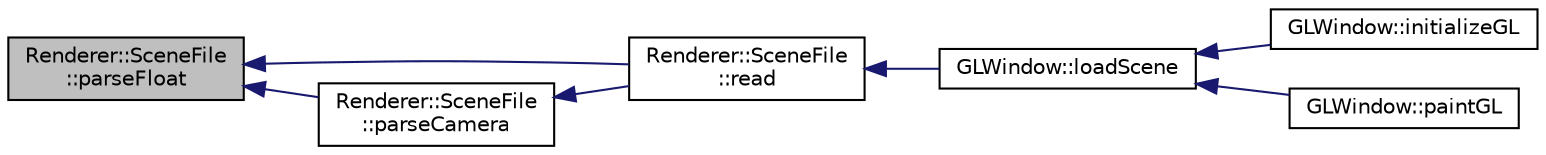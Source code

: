 digraph "Renderer::SceneFile::parseFloat"
{
  edge [fontname="Helvetica",fontsize="10",labelfontname="Helvetica",labelfontsize="10"];
  node [fontname="Helvetica",fontsize="10",shape=record];
  rankdir="LR";
  Node1 [label="Renderer::SceneFile\l::parseFloat",height=0.2,width=0.4,color="black", fillcolor="grey75", style="filled", fontcolor="black"];
  Node1 -> Node2 [dir="back",color="midnightblue",fontsize="10",style="solid",fontname="Helvetica"];
  Node2 [label="Renderer::SceneFile\l::read",height=0.2,width=0.4,color="black", fillcolor="white", style="filled",URL="$class_renderer_1_1_scene_file.html#a615a08298e12eec3794cd80ba687c127",tooltip="reads the system path stored in m_sceneFile "];
  Node2 -> Node3 [dir="back",color="midnightblue",fontsize="10",style="solid",fontname="Helvetica"];
  Node3 [label="GLWindow::loadScene",height=0.2,width=0.4,color="black", fillcolor="white", style="filled",URL="$class_g_l_window.html#aed7b270f88867c428887e7c43145988b"];
  Node3 -> Node4 [dir="back",color="midnightblue",fontsize="10",style="solid",fontname="Helvetica"];
  Node4 [label="GLWindow::initializeGL",height=0.2,width=0.4,color="black", fillcolor="white", style="filled",URL="$class_g_l_window.html#a39e39761cd7323806917a217cc7caea5",tooltip="The following methods must be implimented in the sub class this is called when the window is created..."];
  Node3 -> Node5 [dir="back",color="midnightblue",fontsize="10",style="solid",fontname="Helvetica"];
  Node5 [label="GLWindow::paintGL",height=0.2,width=0.4,color="black", fillcolor="white", style="filled",URL="$class_g_l_window.html#a9bd2503dd5f812c10a9481f22ecd3403",tooltip="this is the main gl drawing routine which is called whenever the window needs to be re-drawn ..."];
  Node1 -> Node6 [dir="back",color="midnightblue",fontsize="10",style="solid",fontname="Helvetica"];
  Node6 [label="Renderer::SceneFile\l::parseCamera",height=0.2,width=0.4,color="black", fillcolor="white", style="filled",URL="$class_renderer_1_1_scene_file.html#a51b5288f138fc6bdf7340d55f95f76f1",tooltip="parseCamera Reads a series of tokens to find out camera data "];
  Node6 -> Node2 [dir="back",color="midnightblue",fontsize="10",style="solid",fontname="Helvetica"];
}
